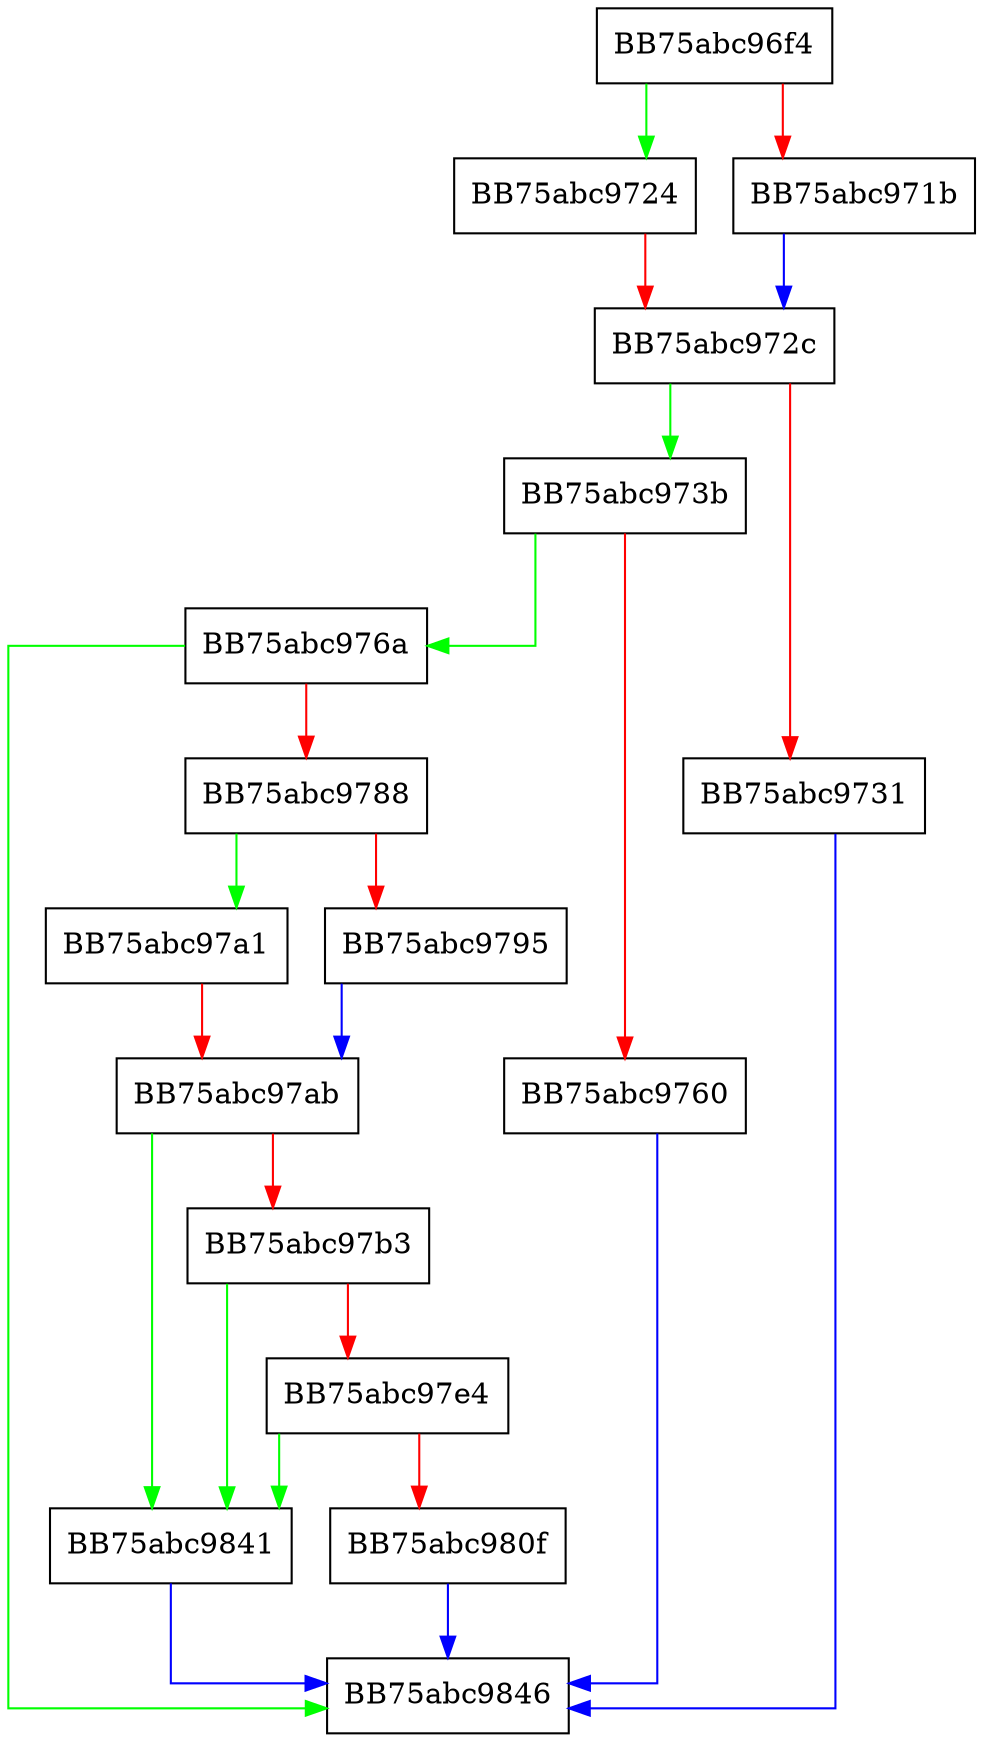 digraph Create_GetMetadataStruct {
  node [shape="box"];
  graph [splines=ortho];
  BB75abc96f4 -> BB75abc9724 [color="green"];
  BB75abc96f4 -> BB75abc971b [color="red"];
  BB75abc971b -> BB75abc972c [color="blue"];
  BB75abc9724 -> BB75abc972c [color="red"];
  BB75abc972c -> BB75abc973b [color="green"];
  BB75abc972c -> BB75abc9731 [color="red"];
  BB75abc9731 -> BB75abc9846 [color="blue"];
  BB75abc973b -> BB75abc976a [color="green"];
  BB75abc973b -> BB75abc9760 [color="red"];
  BB75abc9760 -> BB75abc9846 [color="blue"];
  BB75abc976a -> BB75abc9846 [color="green"];
  BB75abc976a -> BB75abc9788 [color="red"];
  BB75abc9788 -> BB75abc97a1 [color="green"];
  BB75abc9788 -> BB75abc9795 [color="red"];
  BB75abc9795 -> BB75abc97ab [color="blue"];
  BB75abc97a1 -> BB75abc97ab [color="red"];
  BB75abc97ab -> BB75abc9841 [color="green"];
  BB75abc97ab -> BB75abc97b3 [color="red"];
  BB75abc97b3 -> BB75abc9841 [color="green"];
  BB75abc97b3 -> BB75abc97e4 [color="red"];
  BB75abc97e4 -> BB75abc9841 [color="green"];
  BB75abc97e4 -> BB75abc980f [color="red"];
  BB75abc980f -> BB75abc9846 [color="blue"];
  BB75abc9841 -> BB75abc9846 [color="blue"];
}